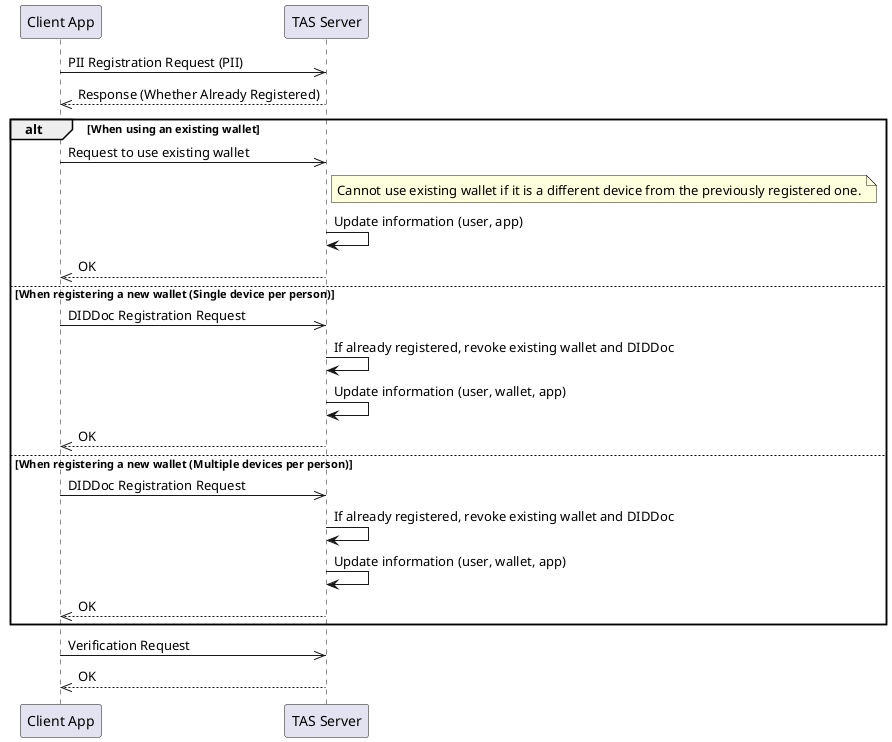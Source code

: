 @startuml
participant app as "Client App"
participant tas as "TAS Server"

app ->> tas : PII Registration Request (PII)
tas -->> app : Response (Whether Already Registered)

alt When using an existing wallet
    app ->> tas : Request to use existing wallet
    note right of tas : Cannot use existing wallet if it is a different device from the previously registered one.
    tas -> tas : Update information (user, app)
    tas -->> app : OK
else When registering a new wallet (Single device per person)
    app ->> tas : DIDDoc Registration Request
    tas -> tas : If already registered, revoke existing wallet and DIDDoc
    tas -> tas : Update information (user, wallet, app)
    tas -->> app : OK
else When registering a new wallet (Multiple devices per person)
    app ->> tas : DIDDoc Registration Request
    tas -> tas : If already registered, revoke existing wallet and DIDDoc
    tas -> tas : Update information (user, wallet, app)
    tas -->> app : OK
end

app ->> tas : Verification Request
tas -->> app : OK
@enduml
